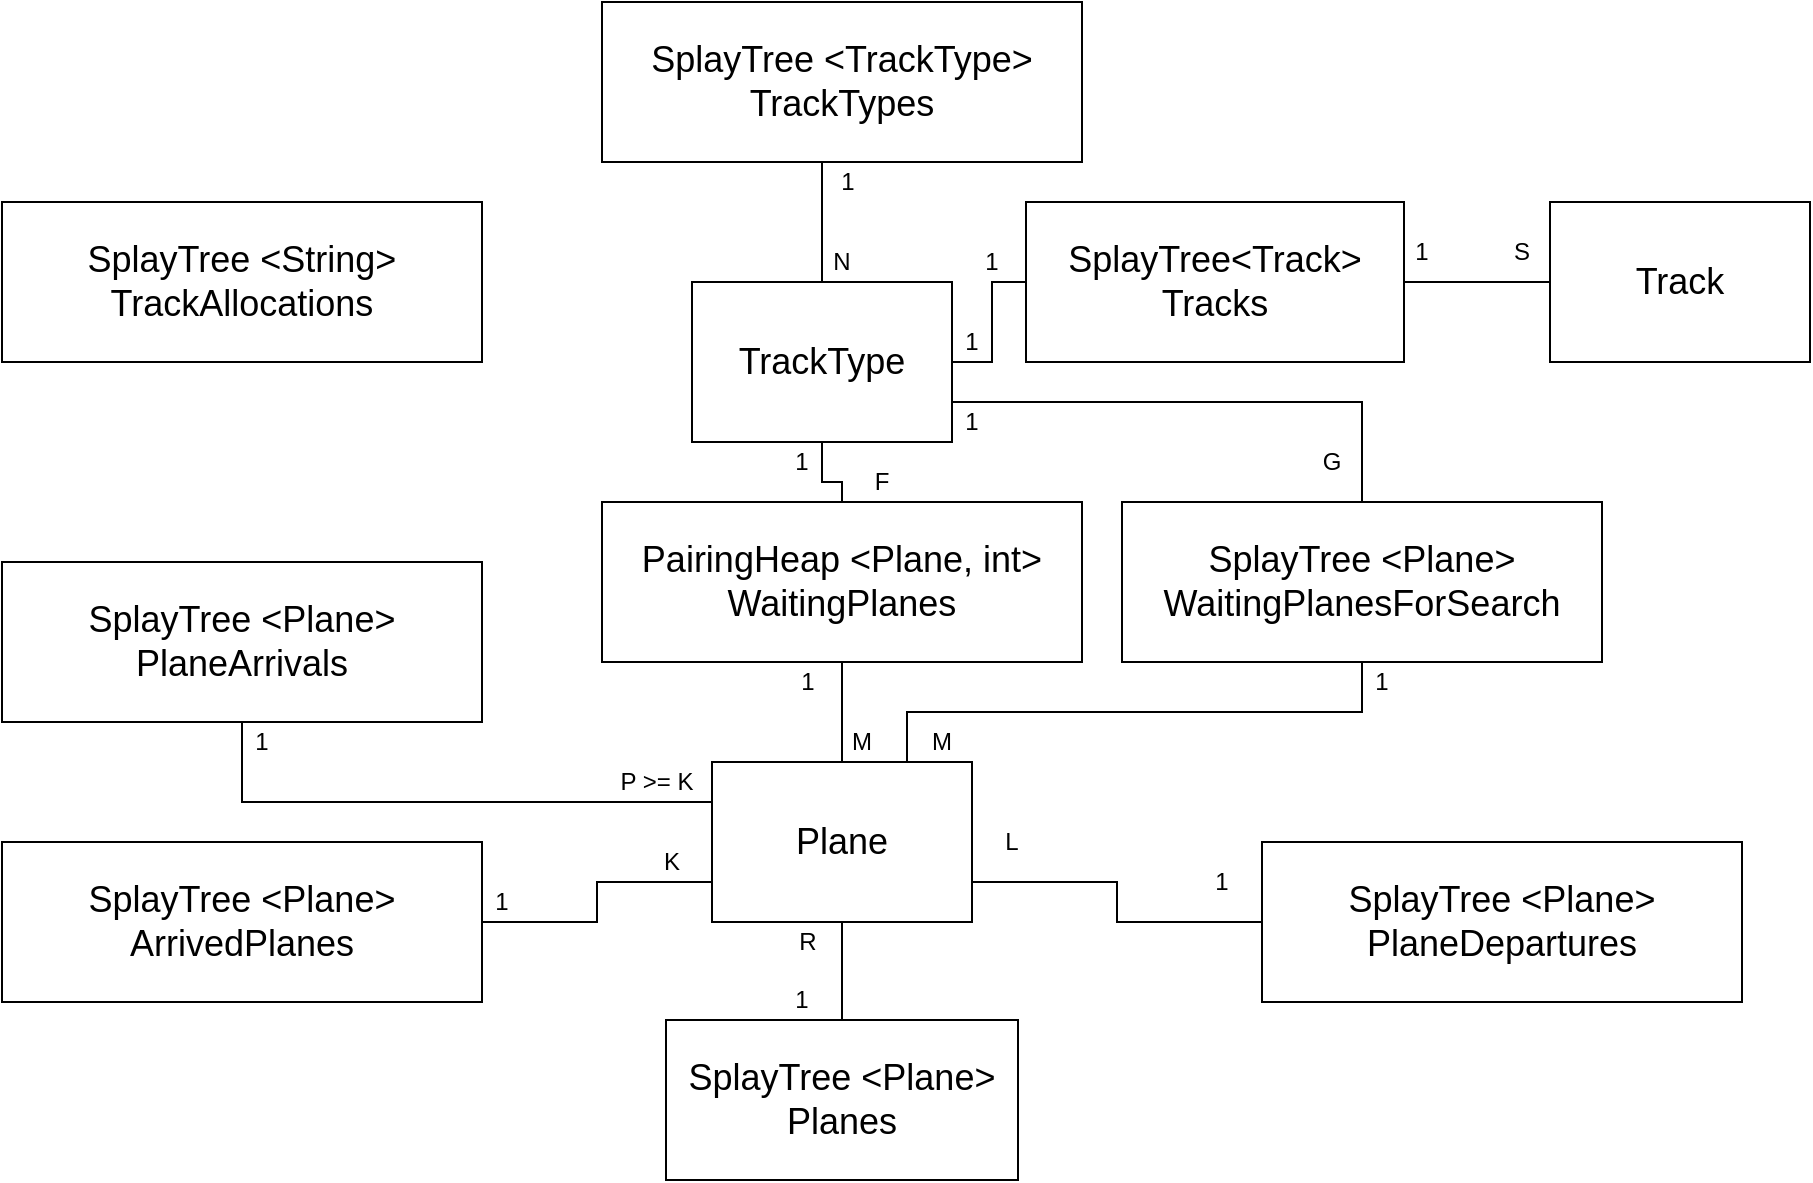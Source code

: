 <mxfile version="12.1.7" type="device" pages="1"><diagram id="G6PbQN8cTASsTeOeRCbc" name="Page-1"><mxGraphModel dx="984" dy="534" grid="0" gridSize="10" guides="1" tooltips="1" connect="1" arrows="1" fold="1" page="0" pageScale="1" pageWidth="827" pageHeight="1169" math="0" shadow="0"><root><mxCell id="0"/><mxCell id="1" parent="0"/><mxCell id="Z_VPh8zA5REAKoB3bWVP-10" style="edgeStyle=orthogonalEdgeStyle;rounded=0;orthogonalLoop=1;jettySize=auto;html=1;exitX=0.5;exitY=1;exitDx=0;exitDy=0;endArrow=none;endFill=0;" edge="1" parent="1" source="BX0FEoLl1LXA26v-SDeO-1" target="Z_VPh8zA5REAKoB3bWVP-6"><mxGeometry relative="1" as="geometry"><Array as="points"><mxPoint x="420" y="210"/></Array></mxGeometry></mxCell><mxCell id="BX0FEoLl1LXA26v-SDeO-1" value="&lt;font style=&quot;font-size: 18px&quot;&gt;SplayTree &amp;lt;TrackType&amp;gt; TrackTypes&lt;/font&gt;" style="rounded=0;whiteSpace=wrap;html=1;" parent="1" vertex="1"><mxGeometry x="310" y="130" width="240" height="80" as="geometry"/></mxCell><mxCell id="Z_VPh8zA5REAKoB3bWVP-15" style="edgeStyle=orthogonalEdgeStyle;rounded=0;orthogonalLoop=1;jettySize=auto;html=1;exitX=1;exitY=0.5;exitDx=0;exitDy=0;endArrow=none;endFill=0;" edge="1" parent="1" source="BX0FEoLl1LXA26v-SDeO-2" target="Z_VPh8zA5REAKoB3bWVP-5"><mxGeometry relative="1" as="geometry"/></mxCell><mxCell id="BX0FEoLl1LXA26v-SDeO-2" value="&lt;font style=&quot;font-size: 18px&quot;&gt;SplayTree&amp;lt;Track&amp;gt; Tracks&lt;/font&gt;" style="rounded=0;whiteSpace=wrap;html=1;" parent="1" vertex="1"><mxGeometry x="522" y="230" width="189" height="80" as="geometry"/></mxCell><mxCell id="BX0FEoLl1LXA26v-SDeO-16" style="edgeStyle=orthogonalEdgeStyle;rounded=0;orthogonalLoop=1;jettySize=auto;html=1;exitX=0.5;exitY=1;exitDx=0;exitDy=0;endArrow=none;endFill=0;" parent="1" source="BX0FEoLl1LXA26v-SDeO-3" target="BX0FEoLl1LXA26v-SDeO-4" edge="1"><mxGeometry relative="1" as="geometry"/></mxCell><mxCell id="BX0FEoLl1LXA26v-SDeO-3" value="&lt;font style=&quot;font-size: 18px&quot;&gt;PairingHeap &amp;lt;Plane, int&amp;gt; WaitingPlanes&lt;/font&gt;" style="rounded=0;whiteSpace=wrap;html=1;" parent="1" vertex="1"><mxGeometry x="310" y="380" width="240" height="80" as="geometry"/></mxCell><mxCell id="BX0FEoLl1LXA26v-SDeO-22" style="edgeStyle=orthogonalEdgeStyle;rounded=0;orthogonalLoop=1;jettySize=auto;html=1;exitX=1;exitY=0.75;exitDx=0;exitDy=0;endArrow=none;endFill=0;" parent="1" source="BX0FEoLl1LXA26v-SDeO-4" target="BX0FEoLl1LXA26v-SDeO-6" edge="1"><mxGeometry relative="1" as="geometry"/></mxCell><mxCell id="BX0FEoLl1LXA26v-SDeO-4" value="&lt;font style=&quot;font-size: 18px&quot;&gt;Plane&lt;/font&gt;" style="rounded=0;whiteSpace=wrap;html=1;" parent="1" vertex="1"><mxGeometry x="365" y="510" width="130" height="80" as="geometry"/></mxCell><mxCell id="BX0FEoLl1LXA26v-SDeO-19" style="edgeStyle=orthogonalEdgeStyle;rounded=0;orthogonalLoop=1;jettySize=auto;html=1;exitX=1;exitY=0.5;exitDx=0;exitDy=0;entryX=0;entryY=0.75;entryDx=0;entryDy=0;endArrow=none;endFill=0;" parent="1" source="BX0FEoLl1LXA26v-SDeO-5" target="BX0FEoLl1LXA26v-SDeO-4" edge="1"><mxGeometry relative="1" as="geometry"/></mxCell><mxCell id="BX0FEoLl1LXA26v-SDeO-5" value="&lt;font style=&quot;font-size: 18px&quot;&gt;SplayTree &amp;lt;Plane&amp;gt; ArrivedPlanes&lt;/font&gt;" style="rounded=0;whiteSpace=wrap;html=1;" parent="1" vertex="1"><mxGeometry x="10" y="550" width="240" height="80" as="geometry"/></mxCell><mxCell id="BX0FEoLl1LXA26v-SDeO-6" value="&lt;font style=&quot;font-size: 18px&quot;&gt;SplayTree &amp;lt;Plane&amp;gt; PlaneDepartures&lt;/font&gt;" style="rounded=0;whiteSpace=wrap;html=1;" parent="1" vertex="1"><mxGeometry x="640" y="550" width="240" height="80" as="geometry"/></mxCell><mxCell id="BX0FEoLl1LXA26v-SDeO-25" style="edgeStyle=orthogonalEdgeStyle;rounded=0;orthogonalLoop=1;jettySize=auto;html=1;exitX=0.5;exitY=1;exitDx=0;exitDy=0;entryX=0;entryY=0.25;entryDx=0;entryDy=0;endArrow=none;endFill=0;" parent="1" source="BX0FEoLl1LXA26v-SDeO-7" target="BX0FEoLl1LXA26v-SDeO-4" edge="1"><mxGeometry relative="1" as="geometry"/></mxCell><mxCell id="BX0FEoLl1LXA26v-SDeO-7" value="&lt;font style=&quot;font-size: 18px&quot;&gt;SplayTree &amp;lt;Plane&amp;gt; PlaneArrivals&lt;/font&gt;" style="rounded=0;whiteSpace=wrap;html=1;" parent="1" vertex="1"><mxGeometry x="10" y="410" width="240" height="80" as="geometry"/></mxCell><mxCell id="BX0FEoLl1LXA26v-SDeO-8" value="&lt;font style=&quot;font-size: 18px&quot;&gt;SplayTree &amp;lt;String&amp;gt; TrackAllocations&lt;/font&gt;" style="rounded=0;whiteSpace=wrap;html=1;" parent="1" vertex="1"><mxGeometry x="10" y="230" width="240" height="80" as="geometry"/></mxCell><mxCell id="BX0FEoLl1LXA26v-SDeO-11" value="1" style="text;html=1;strokeColor=none;fillColor=none;align=center;verticalAlign=middle;whiteSpace=wrap;rounded=0;" parent="1" vertex="1"><mxGeometry x="413" y="210" width="40" height="20" as="geometry"/></mxCell><mxCell id="BX0FEoLl1LXA26v-SDeO-12" value="N" style="text;html=1;strokeColor=none;fillColor=none;align=center;verticalAlign=middle;whiteSpace=wrap;rounded=0;" parent="1" vertex="1"><mxGeometry x="410" y="250" width="40" height="20" as="geometry"/></mxCell><mxCell id="BX0FEoLl1LXA26v-SDeO-17" value="1" style="text;html=1;strokeColor=none;fillColor=none;align=center;verticalAlign=middle;whiteSpace=wrap;rounded=0;" parent="1" vertex="1"><mxGeometry x="393" y="460" width="40" height="20" as="geometry"/></mxCell><mxCell id="BX0FEoLl1LXA26v-SDeO-18" value="M" style="text;html=1;strokeColor=none;fillColor=none;align=center;verticalAlign=middle;whiteSpace=wrap;rounded=0;" parent="1" vertex="1"><mxGeometry x="420" y="490" width="40" height="20" as="geometry"/></mxCell><mxCell id="BX0FEoLl1LXA26v-SDeO-20" value="1" style="text;html=1;strokeColor=none;fillColor=none;align=center;verticalAlign=middle;whiteSpace=wrap;rounded=0;" parent="1" vertex="1"><mxGeometry x="240" y="570" width="40" height="20" as="geometry"/></mxCell><mxCell id="BX0FEoLl1LXA26v-SDeO-21" value="K" style="text;html=1;strokeColor=none;fillColor=none;align=center;verticalAlign=middle;whiteSpace=wrap;rounded=0;" parent="1" vertex="1"><mxGeometry x="325" y="550" width="40" height="20" as="geometry"/></mxCell><mxCell id="BX0FEoLl1LXA26v-SDeO-23" value="1" style="text;html=1;strokeColor=none;fillColor=none;align=center;verticalAlign=middle;whiteSpace=wrap;rounded=0;" parent="1" vertex="1"><mxGeometry x="600" y="560" width="40" height="20" as="geometry"/></mxCell><mxCell id="BX0FEoLl1LXA26v-SDeO-24" value="L" style="text;html=1;strokeColor=none;fillColor=none;align=center;verticalAlign=middle;whiteSpace=wrap;rounded=0;" parent="1" vertex="1"><mxGeometry x="495" y="540" width="40" height="20" as="geometry"/></mxCell><mxCell id="BX0FEoLl1LXA26v-SDeO-26" value="1" style="text;html=1;strokeColor=none;fillColor=none;align=center;verticalAlign=middle;whiteSpace=wrap;rounded=0;" parent="1" vertex="1"><mxGeometry x="120" y="490" width="40" height="20" as="geometry"/></mxCell><mxCell id="BX0FEoLl1LXA26v-SDeO-27" value="P &amp;gt;= K" style="text;html=1;strokeColor=none;fillColor=none;align=center;verticalAlign=middle;whiteSpace=wrap;rounded=0;" parent="1" vertex="1"><mxGeometry x="310" y="510" width="55" height="20" as="geometry"/></mxCell><mxCell id="BX0FEoLl1LXA26v-SDeO-32" style="edgeStyle=orthogonalEdgeStyle;rounded=0;orthogonalLoop=1;jettySize=auto;html=1;exitX=0.5;exitY=1;exitDx=0;exitDy=0;entryX=0.75;entryY=0;entryDx=0;entryDy=0;endArrow=none;endFill=0;" parent="1" source="BX0FEoLl1LXA26v-SDeO-28" target="BX0FEoLl1LXA26v-SDeO-4" edge="1"><mxGeometry relative="1" as="geometry"/></mxCell><mxCell id="BX0FEoLl1LXA26v-SDeO-28" value="&lt;font style=&quot;font-size: 18px&quot;&gt;SplayTree &amp;lt;Plane&amp;gt; WaitingPlanesForSearch&lt;/font&gt;" style="rounded=0;whiteSpace=wrap;html=1;" parent="1" vertex="1"><mxGeometry x="570" y="380" width="240" height="80" as="geometry"/></mxCell><mxCell id="BX0FEoLl1LXA26v-SDeO-33" value="M" style="text;html=1;strokeColor=none;fillColor=none;align=center;verticalAlign=middle;whiteSpace=wrap;rounded=0;" parent="1" vertex="1"><mxGeometry x="460" y="490" width="40" height="20" as="geometry"/></mxCell><mxCell id="BX0FEoLl1LXA26v-SDeO-34" value="1" style="text;html=1;strokeColor=none;fillColor=none;align=center;verticalAlign=middle;whiteSpace=wrap;rounded=0;" parent="1" vertex="1"><mxGeometry x="680" y="460" width="40" height="20" as="geometry"/></mxCell><mxCell id="Z_VPh8zA5REAKoB3bWVP-2" style="edgeStyle=orthogonalEdgeStyle;rounded=0;orthogonalLoop=1;jettySize=auto;html=1;exitX=0.5;exitY=0;exitDx=0;exitDy=0;endArrow=none;endFill=0;" edge="1" parent="1" source="Z_VPh8zA5REAKoB3bWVP-1" target="BX0FEoLl1LXA26v-SDeO-4"><mxGeometry relative="1" as="geometry"/></mxCell><mxCell id="Z_VPh8zA5REAKoB3bWVP-1" value="&lt;font style=&quot;font-size: 18px&quot;&gt;SplayTree &amp;lt;Plane&amp;gt; Planes&lt;/font&gt;" style="rounded=0;whiteSpace=wrap;html=1;" vertex="1" parent="1"><mxGeometry x="342" y="639" width="176" height="80" as="geometry"/></mxCell><mxCell id="Z_VPh8zA5REAKoB3bWVP-3" value="1" style="text;html=1;strokeColor=none;fillColor=none;align=center;verticalAlign=middle;whiteSpace=wrap;rounded=0;" vertex="1" parent="1"><mxGeometry x="390" y="619" width="40" height="20" as="geometry"/></mxCell><mxCell id="Z_VPh8zA5REAKoB3bWVP-4" value="R" style="text;html=1;strokeColor=none;fillColor=none;align=center;verticalAlign=middle;whiteSpace=wrap;rounded=0;" vertex="1" parent="1"><mxGeometry x="393" y="590" width="40" height="20" as="geometry"/></mxCell><mxCell id="Z_VPh8zA5REAKoB3bWVP-5" value="&lt;font style=&quot;font-size: 18px&quot;&gt;Track&lt;/font&gt;" style="rounded=0;whiteSpace=wrap;html=1;" vertex="1" parent="1"><mxGeometry x="784" y="230" width="130" height="80" as="geometry"/></mxCell><mxCell id="Z_VPh8zA5REAKoB3bWVP-12" style="edgeStyle=orthogonalEdgeStyle;rounded=0;orthogonalLoop=1;jettySize=auto;html=1;exitX=0.5;exitY=1;exitDx=0;exitDy=0;endArrow=none;endFill=0;" edge="1" parent="1" source="Z_VPh8zA5REAKoB3bWVP-6" target="BX0FEoLl1LXA26v-SDeO-3"><mxGeometry relative="1" as="geometry"/></mxCell><mxCell id="Z_VPh8zA5REAKoB3bWVP-13" style="edgeStyle=orthogonalEdgeStyle;rounded=0;orthogonalLoop=1;jettySize=auto;html=1;exitX=1;exitY=0.75;exitDx=0;exitDy=0;entryX=0.5;entryY=0;entryDx=0;entryDy=0;endArrow=none;endFill=0;" edge="1" parent="1" source="Z_VPh8zA5REAKoB3bWVP-6" target="BX0FEoLl1LXA26v-SDeO-28"><mxGeometry relative="1" as="geometry"/></mxCell><mxCell id="Z_VPh8zA5REAKoB3bWVP-14" style="edgeStyle=orthogonalEdgeStyle;rounded=0;orthogonalLoop=1;jettySize=auto;html=1;exitX=1;exitY=0.5;exitDx=0;exitDy=0;endArrow=none;endFill=0;" edge="1" parent="1" source="Z_VPh8zA5REAKoB3bWVP-6" target="BX0FEoLl1LXA26v-SDeO-2"><mxGeometry relative="1" as="geometry"/></mxCell><mxCell id="Z_VPh8zA5REAKoB3bWVP-6" value="&lt;font style=&quot;font-size: 18px&quot;&gt;TrackType&lt;/font&gt;" style="rounded=0;whiteSpace=wrap;html=1;" vertex="1" parent="1"><mxGeometry x="355" y="270" width="130" height="80" as="geometry"/></mxCell><mxCell id="Z_VPh8zA5REAKoB3bWVP-16" value="1" style="text;html=1;strokeColor=none;fillColor=none;align=center;verticalAlign=middle;whiteSpace=wrap;rounded=0;" vertex="1" parent="1"><mxGeometry x="485" y="250" width="40" height="20" as="geometry"/></mxCell><mxCell id="Z_VPh8zA5REAKoB3bWVP-17" value="1" style="text;html=1;strokeColor=none;fillColor=none;align=center;verticalAlign=middle;whiteSpace=wrap;rounded=0;" vertex="1" parent="1"><mxGeometry x="700" y="245" width="40" height="20" as="geometry"/></mxCell><mxCell id="Z_VPh8zA5REAKoB3bWVP-18" value="S" style="text;html=1;strokeColor=none;fillColor=none;align=center;verticalAlign=middle;whiteSpace=wrap;rounded=0;" vertex="1" parent="1"><mxGeometry x="750" y="245" width="40" height="20" as="geometry"/></mxCell><mxCell id="Z_VPh8zA5REAKoB3bWVP-19" value="G" style="text;html=1;strokeColor=none;fillColor=none;align=center;verticalAlign=middle;whiteSpace=wrap;rounded=0;" vertex="1" parent="1"><mxGeometry x="655" y="350" width="40" height="20" as="geometry"/></mxCell><mxCell id="Z_VPh8zA5REAKoB3bWVP-20" value="F" style="text;html=1;strokeColor=none;fillColor=none;align=center;verticalAlign=middle;whiteSpace=wrap;rounded=0;" vertex="1" parent="1"><mxGeometry x="430" y="360" width="40" height="20" as="geometry"/></mxCell><mxCell id="Z_VPh8zA5REAKoB3bWVP-21" value="1" style="text;html=1;strokeColor=none;fillColor=none;align=center;verticalAlign=middle;whiteSpace=wrap;rounded=0;" vertex="1" parent="1"><mxGeometry x="390" y="350" width="40" height="20" as="geometry"/></mxCell><mxCell id="Z_VPh8zA5REAKoB3bWVP-22" value="1" style="text;html=1;strokeColor=none;fillColor=none;align=center;verticalAlign=middle;whiteSpace=wrap;rounded=0;" vertex="1" parent="1"><mxGeometry x="475" y="330" width="40" height="20" as="geometry"/></mxCell><mxCell id="Z_VPh8zA5REAKoB3bWVP-24" value="1" style="text;html=1;strokeColor=none;fillColor=none;align=center;verticalAlign=middle;whiteSpace=wrap;rounded=0;" vertex="1" parent="1"><mxGeometry x="475" y="290" width="40" height="20" as="geometry"/></mxCell></root></mxGraphModel></diagram></mxfile>